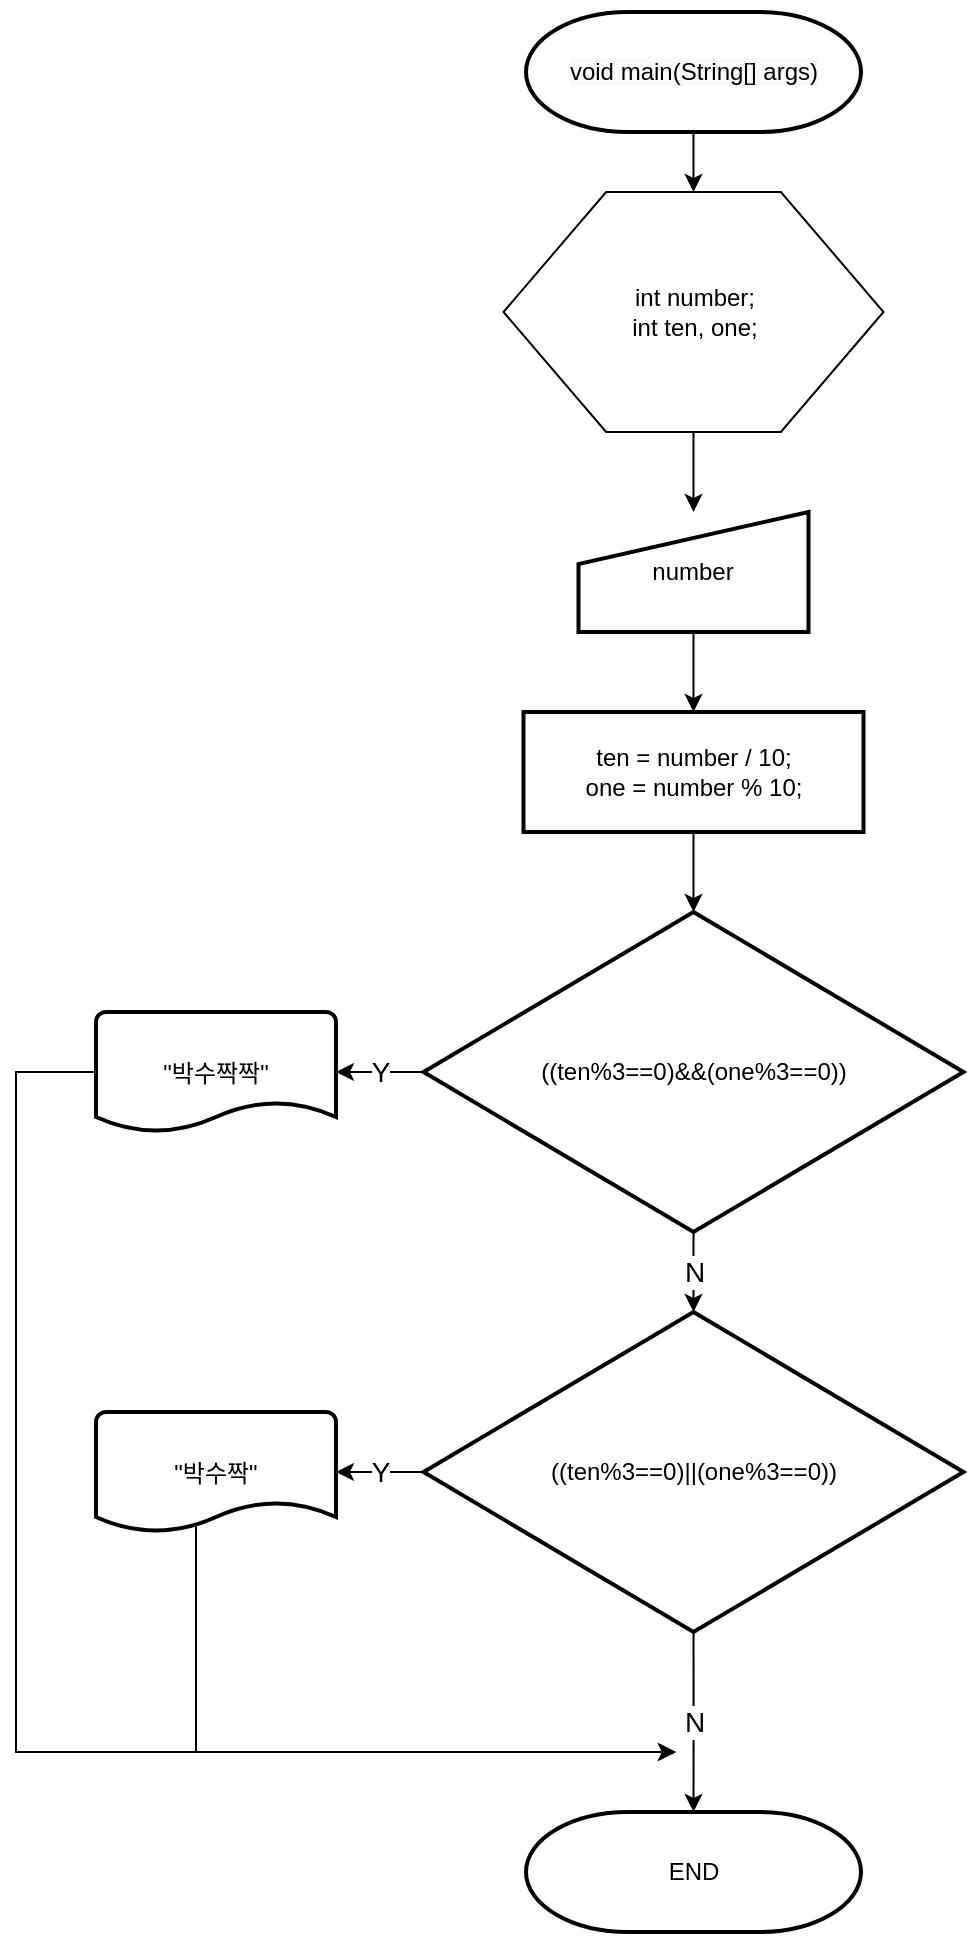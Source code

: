 <mxfile version="14.4.4" type="github">
  <diagram id="C5RBs43oDa-KdzZeNtuy" name="Page-1">
    <mxGraphModel dx="1320" dy="1118" grid="1" gridSize="10" guides="1" tooltips="1" connect="1" arrows="1" fold="1" page="1" pageScale="1" pageWidth="827" pageHeight="1169" math="0" shadow="0">
      <root>
        <mxCell id="WIyWlLk6GJQsqaUBKTNV-0" />
        <mxCell id="WIyWlLk6GJQsqaUBKTNV-1" parent="WIyWlLk6GJQsqaUBKTNV-0" />
        <mxCell id="5tqb1Q8tlAFIYyy0v0kL-23" style="edgeStyle=orthogonalEdgeStyle;rounded=0;orthogonalLoop=1;jettySize=auto;html=1;entryX=0.5;entryY=0;entryDx=0;entryDy=0;fontSize=14;" edge="1" parent="WIyWlLk6GJQsqaUBKTNV-1" source="5tqb1Q8tlAFIYyy0v0kL-1" target="5tqb1Q8tlAFIYyy0v0kL-2">
          <mxGeometry relative="1" as="geometry" />
        </mxCell>
        <mxCell id="5tqb1Q8tlAFIYyy0v0kL-1" value="int number;&lt;br&gt;int ten, one;" style="verticalLabelPosition=middle;verticalAlign=middle;html=1;shape=hexagon;perimeter=hexagonPerimeter2;arcSize=6;size=0.27;labelPosition=center;align=center;" vertex="1" parent="WIyWlLk6GJQsqaUBKTNV-1">
          <mxGeometry x="343.75" y="160" width="190" height="120" as="geometry" />
        </mxCell>
        <mxCell id="5tqb1Q8tlAFIYyy0v0kL-24" style="edgeStyle=orthogonalEdgeStyle;rounded=0;orthogonalLoop=1;jettySize=auto;html=1;exitX=0.5;exitY=1;exitDx=0;exitDy=0;entryX=0.5;entryY=0;entryDx=0;entryDy=0;fontSize=14;" edge="1" parent="WIyWlLk6GJQsqaUBKTNV-1" source="5tqb1Q8tlAFIYyy0v0kL-2" target="5tqb1Q8tlAFIYyy0v0kL-4">
          <mxGeometry relative="1" as="geometry" />
        </mxCell>
        <mxCell id="5tqb1Q8tlAFIYyy0v0kL-2" value="number" style="html=1;strokeWidth=2;shape=manualInput;whiteSpace=wrap;rounded=1;size=26;arcSize=0;" vertex="1" parent="WIyWlLk6GJQsqaUBKTNV-1">
          <mxGeometry x="381.25" y="320" width="115" height="60" as="geometry" />
        </mxCell>
        <mxCell id="5tqb1Q8tlAFIYyy0v0kL-25" style="edgeStyle=orthogonalEdgeStyle;rounded=0;orthogonalLoop=1;jettySize=auto;html=1;exitX=0.5;exitY=1;exitDx=0;exitDy=0;entryX=0.5;entryY=0;entryDx=0;entryDy=0;entryPerimeter=0;fontSize=14;" edge="1" parent="WIyWlLk6GJQsqaUBKTNV-1" source="5tqb1Q8tlAFIYyy0v0kL-4" target="5tqb1Q8tlAFIYyy0v0kL-5">
          <mxGeometry relative="1" as="geometry" />
        </mxCell>
        <mxCell id="5tqb1Q8tlAFIYyy0v0kL-4" value="ten = number / 10;&lt;br&gt;one = number % 10;" style="rounded=1;whiteSpace=wrap;html=1;absoluteArcSize=1;arcSize=0;strokeWidth=2;" vertex="1" parent="WIyWlLk6GJQsqaUBKTNV-1">
          <mxGeometry x="353.75" y="420" width="170" height="60" as="geometry" />
        </mxCell>
        <mxCell id="5tqb1Q8tlAFIYyy0v0kL-19" value="Y" style="edgeStyle=orthogonalEdgeStyle;rounded=0;orthogonalLoop=1;jettySize=auto;html=1;exitX=0;exitY=0.5;exitDx=0;exitDy=0;exitPerimeter=0;entryX=1;entryY=0.5;entryDx=0;entryDy=0;entryPerimeter=0;fontSize=14;" edge="1" parent="WIyWlLk6GJQsqaUBKTNV-1" source="5tqb1Q8tlAFIYyy0v0kL-5" target="5tqb1Q8tlAFIYyy0v0kL-18">
          <mxGeometry relative="1" as="geometry" />
        </mxCell>
        <mxCell id="5tqb1Q8tlAFIYyy0v0kL-20" value="N" style="edgeStyle=orthogonalEdgeStyle;rounded=0;orthogonalLoop=1;jettySize=auto;html=1;exitX=0.5;exitY=1;exitDx=0;exitDy=0;exitPerimeter=0;entryX=0.5;entryY=0;entryDx=0;entryDy=0;entryPerimeter=0;fontSize=14;" edge="1" parent="WIyWlLk6GJQsqaUBKTNV-1" source="5tqb1Q8tlAFIYyy0v0kL-5" target="5tqb1Q8tlAFIYyy0v0kL-7">
          <mxGeometry relative="1" as="geometry" />
        </mxCell>
        <mxCell id="5tqb1Q8tlAFIYyy0v0kL-5" value="((ten%3==0)&amp;amp;&amp;amp;(one%3==0))" style="strokeWidth=2;html=1;shape=mxgraph.flowchart.decision;whiteSpace=wrap;" vertex="1" parent="WIyWlLk6GJQsqaUBKTNV-1">
          <mxGeometry x="303.75" y="520" width="270" height="160" as="geometry" />
        </mxCell>
        <mxCell id="5tqb1Q8tlAFIYyy0v0kL-14" value="N" style="edgeStyle=orthogonalEdgeStyle;rounded=0;orthogonalLoop=1;jettySize=auto;html=1;exitX=0.5;exitY=1;exitDx=0;exitDy=0;exitPerimeter=0;fontSize=14;" edge="1" parent="WIyWlLk6GJQsqaUBKTNV-1" source="5tqb1Q8tlAFIYyy0v0kL-7" target="5tqb1Q8tlAFIYyy0v0kL-12">
          <mxGeometry relative="1" as="geometry" />
        </mxCell>
        <mxCell id="5tqb1Q8tlAFIYyy0v0kL-15" value="Y" style="edgeStyle=orthogonalEdgeStyle;rounded=0;orthogonalLoop=1;jettySize=auto;html=1;exitX=0;exitY=0.5;exitDx=0;exitDy=0;exitPerimeter=0;entryX=1;entryY=0.5;entryDx=0;entryDy=0;fontSize=14;" edge="1" parent="WIyWlLk6GJQsqaUBKTNV-1" source="5tqb1Q8tlAFIYyy0v0kL-7">
          <mxGeometry relative="1" as="geometry">
            <mxPoint x="260" y="800" as="targetPoint" />
          </mxGeometry>
        </mxCell>
        <mxCell id="5tqb1Q8tlAFIYyy0v0kL-7" value="((ten%3==0)||(one%3==0))" style="strokeWidth=2;html=1;shape=mxgraph.flowchart.decision;whiteSpace=wrap;" vertex="1" parent="WIyWlLk6GJQsqaUBKTNV-1">
          <mxGeometry x="303.75" y="720" width="270" height="160" as="geometry" />
        </mxCell>
        <mxCell id="5tqb1Q8tlAFIYyy0v0kL-16" style="edgeStyle=orthogonalEdgeStyle;rounded=0;orthogonalLoop=1;jettySize=auto;html=1;fontSize=14;exitX=0.475;exitY=0.9;exitDx=0;exitDy=0;exitPerimeter=0;" edge="1" parent="WIyWlLk6GJQsqaUBKTNV-1" source="5tqb1Q8tlAFIYyy0v0kL-17">
          <mxGeometry relative="1" as="geometry">
            <mxPoint x="430" y="940" as="targetPoint" />
            <mxPoint x="175" y="835" as="sourcePoint" />
            <Array as="points">
              <mxPoint x="190" y="824" />
              <mxPoint x="190" y="940" />
            </Array>
          </mxGeometry>
        </mxCell>
        <mxCell id="5tqb1Q8tlAFIYyy0v0kL-22" style="edgeStyle=orthogonalEdgeStyle;rounded=0;orthogonalLoop=1;jettySize=auto;html=1;exitX=0.5;exitY=1;exitDx=0;exitDy=0;exitPerimeter=0;entryX=0.5;entryY=0;entryDx=0;entryDy=0;fontSize=14;" edge="1" parent="WIyWlLk6GJQsqaUBKTNV-1" source="5tqb1Q8tlAFIYyy0v0kL-11" target="5tqb1Q8tlAFIYyy0v0kL-1">
          <mxGeometry relative="1" as="geometry" />
        </mxCell>
        <mxCell id="5tqb1Q8tlAFIYyy0v0kL-11" value="&#xa;&#xa;&lt;span style=&quot;color: rgb(0, 0, 0); font-family: helvetica; font-size: 12px; font-style: normal; font-weight: 400; letter-spacing: normal; text-align: center; text-indent: 0px; text-transform: none; word-spacing: 0px; background-color: rgb(248, 249, 250); display: inline; float: none;&quot;&gt;void main(String[] args)&lt;/span&gt;&#xa;&#xa;" style="strokeWidth=2;html=1;shape=mxgraph.flowchart.terminator;whiteSpace=wrap;" vertex="1" parent="WIyWlLk6GJQsqaUBKTNV-1">
          <mxGeometry x="355" y="70" width="167.5" height="60" as="geometry" />
        </mxCell>
        <mxCell id="5tqb1Q8tlAFIYyy0v0kL-12" value="END" style="strokeWidth=2;html=1;shape=mxgraph.flowchart.terminator;whiteSpace=wrap;" vertex="1" parent="WIyWlLk6GJQsqaUBKTNV-1">
          <mxGeometry x="355" y="970" width="167.5" height="60" as="geometry" />
        </mxCell>
        <mxCell id="5tqb1Q8tlAFIYyy0v0kL-17" value="&lt;span style=&quot;font-size: 12px&quot;&gt;&quot;박수짝&quot;&lt;/span&gt;" style="strokeWidth=2;html=1;shape=mxgraph.flowchart.document2;whiteSpace=wrap;size=0.25;fontSize=14;" vertex="1" parent="WIyWlLk6GJQsqaUBKTNV-1">
          <mxGeometry x="140" y="770" width="120" height="60" as="geometry" />
        </mxCell>
        <mxCell id="5tqb1Q8tlAFIYyy0v0kL-21" style="edgeStyle=orthogonalEdgeStyle;rounded=0;orthogonalLoop=1;jettySize=auto;html=1;fontSize=14;" edge="1" parent="WIyWlLk6GJQsqaUBKTNV-1" source="5tqb1Q8tlAFIYyy0v0kL-18">
          <mxGeometry relative="1" as="geometry">
            <mxPoint x="430" y="940" as="targetPoint" />
            <Array as="points">
              <mxPoint x="100" y="600" />
              <mxPoint x="100" y="940" />
            </Array>
          </mxGeometry>
        </mxCell>
        <mxCell id="5tqb1Q8tlAFIYyy0v0kL-18" value="&lt;span style=&quot;font-size: 12px&quot;&gt;&quot;박수짝짝&quot;&lt;/span&gt;" style="strokeWidth=2;html=1;shape=mxgraph.flowchart.document2;whiteSpace=wrap;size=0.25;fontSize=14;" vertex="1" parent="WIyWlLk6GJQsqaUBKTNV-1">
          <mxGeometry x="140" y="570" width="120" height="60" as="geometry" />
        </mxCell>
      </root>
    </mxGraphModel>
  </diagram>
</mxfile>
